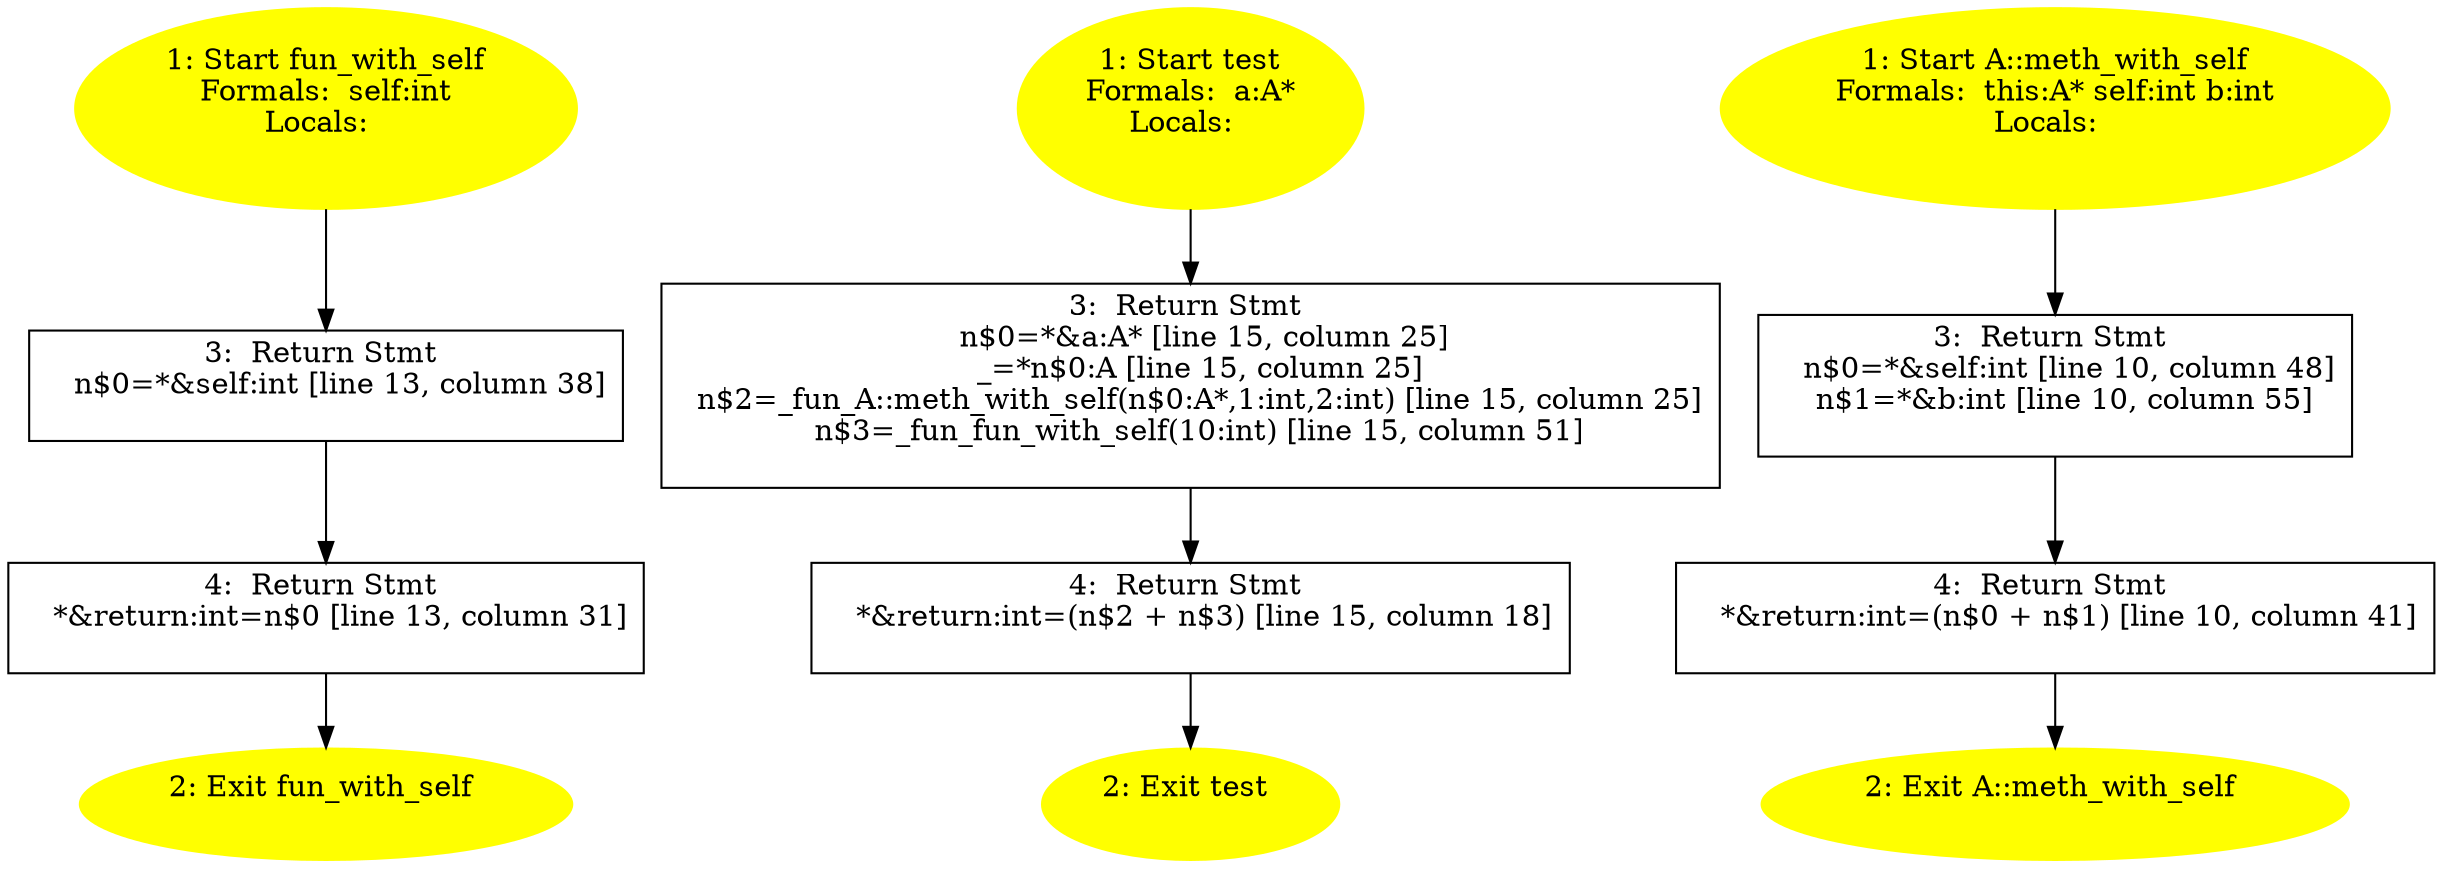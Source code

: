 /* @generated */
digraph cfg {
"fun_with_self#1780227603737654043.4639f371cac8e491_1" [label="1: Start fun_with_self\nFormals:  self:int\nLocals:  \n  " color=yellow style=filled]
	

	 "fun_with_self#1780227603737654043.4639f371cac8e491_1" -> "fun_with_self#1780227603737654043.4639f371cac8e491_3" ;
"fun_with_self#1780227603737654043.4639f371cac8e491_2" [label="2: Exit fun_with_self \n  " color=yellow style=filled]
	

"fun_with_self#1780227603737654043.4639f371cac8e491_3" [label="3:  Return Stmt \n   n$0=*&self:int [line 13, column 38]\n " shape="box"]
	

	 "fun_with_self#1780227603737654043.4639f371cac8e491_3" -> "fun_with_self#1780227603737654043.4639f371cac8e491_4" ;
"fun_with_self#1780227603737654043.4639f371cac8e491_4" [label="4:  Return Stmt \n   *&return:int=n$0 [line 13, column 31]\n " shape="box"]
	

	 "fun_with_self#1780227603737654043.4639f371cac8e491_4" -> "fun_with_self#1780227603737654043.4639f371cac8e491_2" ;
"test(class A)#1418335328436172353.f22d37fbaacc66a7_1" [label="1: Start test\nFormals:  a:A*\nLocals:  \n  " color=yellow style=filled]
	

	 "test(class A)#1418335328436172353.f22d37fbaacc66a7_1" -> "test(class A)#1418335328436172353.f22d37fbaacc66a7_3" ;
"test(class A)#1418335328436172353.f22d37fbaacc66a7_2" [label="2: Exit test \n  " color=yellow style=filled]
	

"test(class A)#1418335328436172353.f22d37fbaacc66a7_3" [label="3:  Return Stmt \n   n$0=*&a:A* [line 15, column 25]\n  _=*n$0:A [line 15, column 25]\n  n$2=_fun_A::meth_with_self(n$0:A*,1:int,2:int) [line 15, column 25]\n  n$3=_fun_fun_with_self(10:int) [line 15, column 51]\n " shape="box"]
	

	 "test(class A)#1418335328436172353.f22d37fbaacc66a7_3" -> "test(class A)#1418335328436172353.f22d37fbaacc66a7_4" ;
"test(class A)#1418335328436172353.f22d37fbaacc66a7_4" [label="4:  Return Stmt \n   *&return:int=(n$2 + n$3) [line 15, column 18]\n " shape="box"]
	

	 "test(class A)#1418335328436172353.f22d37fbaacc66a7_4" -> "test(class A)#1418335328436172353.f22d37fbaacc66a7_2" ;
"meth_with_self#A#(512624655508131.087223c2fe95da4d_1" [label="1: Start A::meth_with_self\nFormals:  this:A* self:int b:int\nLocals:  \n  " color=yellow style=filled]
	

	 "meth_with_self#A#(512624655508131.087223c2fe95da4d_1" -> "meth_with_self#A#(512624655508131.087223c2fe95da4d_3" ;
"meth_with_self#A#(512624655508131.087223c2fe95da4d_2" [label="2: Exit A::meth_with_self \n  " color=yellow style=filled]
	

"meth_with_self#A#(512624655508131.087223c2fe95da4d_3" [label="3:  Return Stmt \n   n$0=*&self:int [line 10, column 48]\n  n$1=*&b:int [line 10, column 55]\n " shape="box"]
	

	 "meth_with_self#A#(512624655508131.087223c2fe95da4d_3" -> "meth_with_self#A#(512624655508131.087223c2fe95da4d_4" ;
"meth_with_self#A#(512624655508131.087223c2fe95da4d_4" [label="4:  Return Stmt \n   *&return:int=(n$0 + n$1) [line 10, column 41]\n " shape="box"]
	

	 "meth_with_self#A#(512624655508131.087223c2fe95da4d_4" -> "meth_with_self#A#(512624655508131.087223c2fe95da4d_2" ;
}
